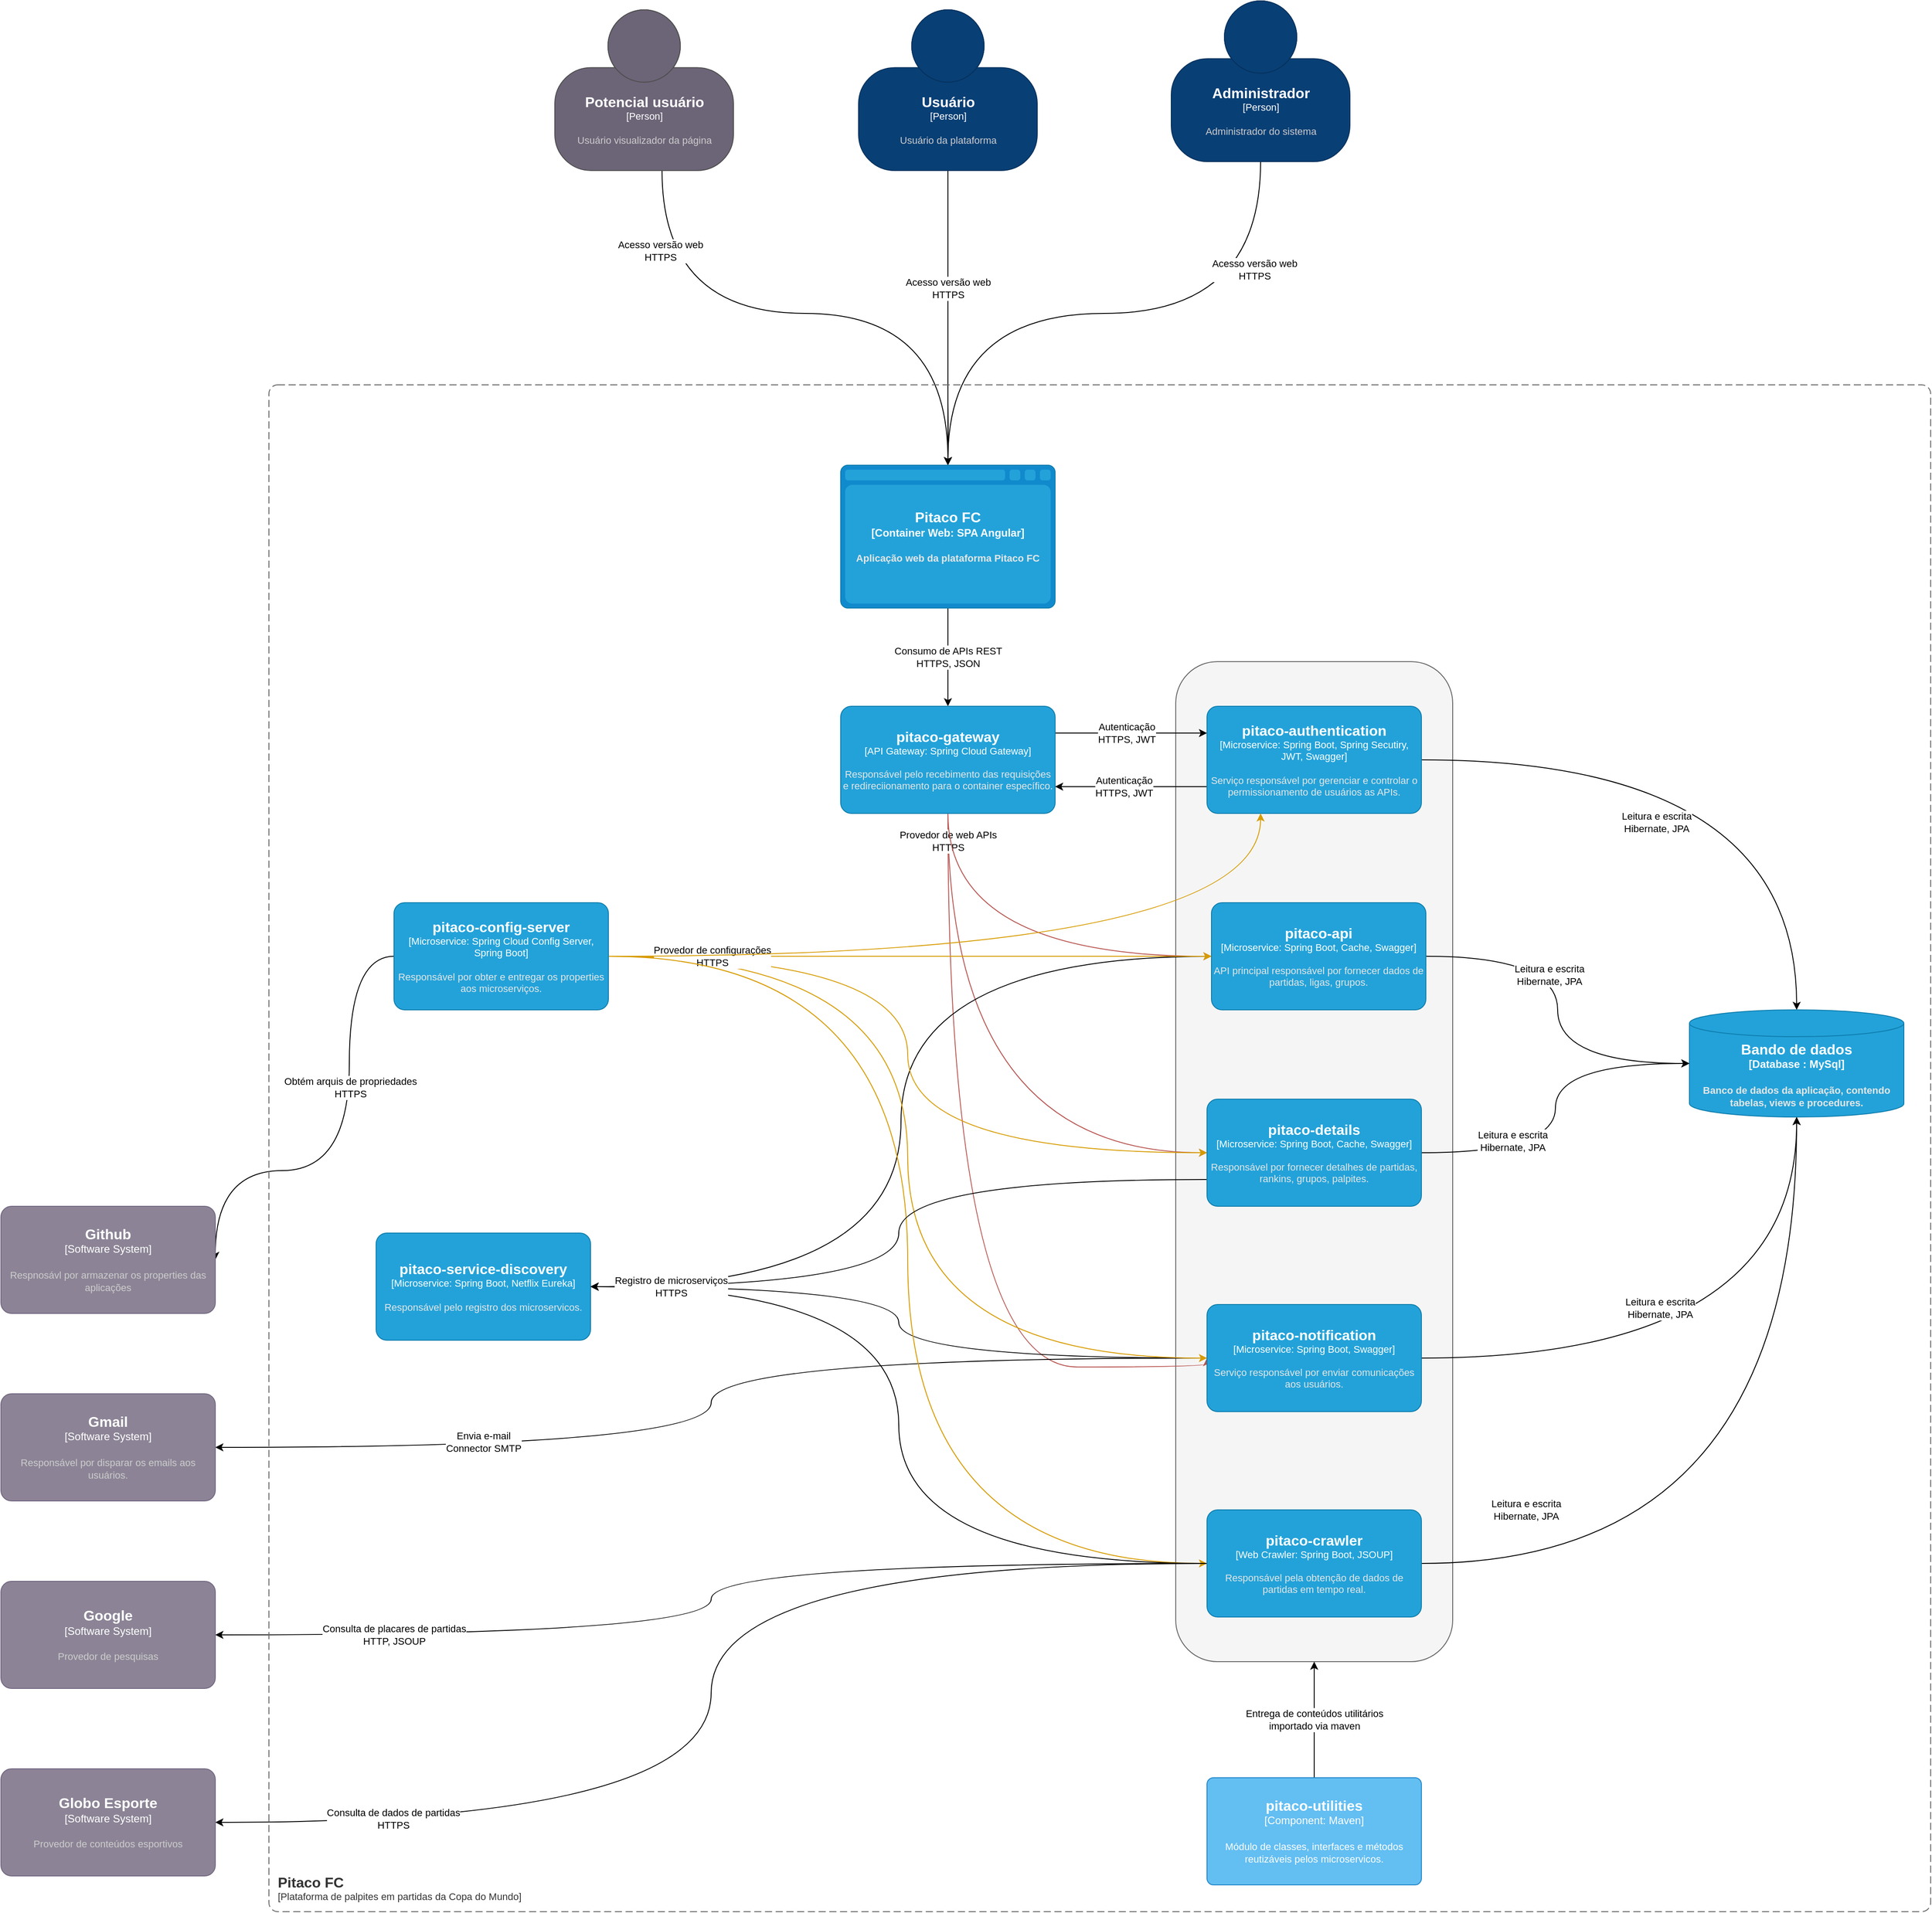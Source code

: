 <mxfile version="20.1.1" type="device"><diagram id="gmMOnJM13otN4mCeytuh" name="Page-1"><mxGraphModel dx="1617" dy="446" grid="1" gridSize="10" guides="1" tooltips="1" connect="1" arrows="1" fold="1" page="1" pageScale="1" pageWidth="827" pageHeight="1169" math="0" shadow="0"><root><mxCell id="0"/><mxCell id="1" parent="0"/><mxCell id="XslMVqnq7MVBHZOAVdcE-68" value="" style="rounded=1;whiteSpace=wrap;html=1;fillColor=#f5f5f5;fontColor=#333333;strokeColor=#666666;" vertex="1" parent="1"><mxGeometry x="745" y="800" width="310" height="1120" as="geometry"/></mxCell><mxCell id="XslMVqnq7MVBHZOAVdcE-7" style="edgeStyle=orthogonalEdgeStyle;curved=1;rounded=0;orthogonalLoop=1;jettySize=auto;html=1;entryX=0.5;entryY=0;entryDx=0;entryDy=0;entryPerimeter=0;" edge="1" parent="1" source="XslMVqnq7MVBHZOAVdcE-1" target="XslMVqnq7MVBHZOAVdcE-4"><mxGeometry relative="1" as="geometry"/></mxCell><mxCell id="XslMVqnq7MVBHZOAVdcE-73" value="Acesso versão web&lt;br&gt;HTTPS" style="edgeLabel;html=1;align=center;verticalAlign=middle;resizable=0;points=[];" vertex="1" connectable="0" parent="XslMVqnq7MVBHZOAVdcE-7"><mxGeometry x="-0.2" relative="1" as="geometry"><mxPoint as="offset"/></mxGeometry></mxCell><object placeholders="1" c4Name="Usuário" c4Type="Person" c4Description="Usuário da plataforma" label="&lt;font style=&quot;font-size: 16px&quot;&gt;&lt;b&gt;%c4Name%&lt;/b&gt;&lt;/font&gt;&lt;div&gt;[%c4Type%]&lt;/div&gt;&lt;br&gt;&lt;div&gt;&lt;font style=&quot;font-size: 11px&quot;&gt;&lt;font color=&quot;#cccccc&quot;&gt;%c4Description%&lt;/font&gt;&lt;/div&gt;" id="XslMVqnq7MVBHZOAVdcE-1"><mxCell style="html=1;fontSize=11;dashed=0;whitespace=wrap;fillColor=#083F75;strokeColor=#06315C;fontColor=#ffffff;shape=mxgraph.c4.person2;align=center;metaEdit=1;points=[[0.5,0,0],[1,0.5,0],[1,0.75,0],[0.75,1,0],[0.5,1,0],[0.25,1,0],[0,0.75,0],[0,0.5,0]];resizable=0;" vertex="1" parent="1"><mxGeometry x="390" y="70" width="200" height="180" as="geometry"/></mxCell></object><mxCell id="XslMVqnq7MVBHZOAVdcE-6" style="edgeStyle=orthogonalEdgeStyle;rounded=0;orthogonalLoop=1;jettySize=auto;html=1;curved=1;entryX=0.5;entryY=0;entryDx=0;entryDy=0;entryPerimeter=0;" edge="1" parent="1" source="XslMVqnq7MVBHZOAVdcE-2" target="XslMVqnq7MVBHZOAVdcE-4"><mxGeometry relative="1" as="geometry"><Array as="points"><mxPoint x="170" y="410"/><mxPoint x="490" y="410"/></Array></mxGeometry></mxCell><mxCell id="XslMVqnq7MVBHZOAVdcE-72" value="Acesso versão web&lt;br&gt;HTTPS" style="edgeLabel;html=1;align=center;verticalAlign=middle;resizable=0;points=[];" vertex="1" connectable="0" parent="XslMVqnq7MVBHZOAVdcE-6"><mxGeometry x="-0.725" y="-2" relative="1" as="geometry"><mxPoint as="offset"/></mxGeometry></mxCell><object placeholders="1" c4Name="Potencial usuário" c4Type="Person" c4Description="Usuário visualizador da página" label="&lt;font style=&quot;font-size: 16px&quot;&gt;&lt;b&gt;%c4Name%&lt;/b&gt;&lt;/font&gt;&lt;div&gt;[%c4Type%]&lt;/div&gt;&lt;br&gt;&lt;div&gt;&lt;font style=&quot;font-size: 11px&quot;&gt;&lt;font color=&quot;#cccccc&quot;&gt;%c4Description%&lt;/font&gt;&lt;/div&gt;" id="XslMVqnq7MVBHZOAVdcE-2"><mxCell style="html=1;fontSize=11;dashed=0;whitespace=wrap;fillColor=#6C6477;strokeColor=#4D4D4D;fontColor=#ffffff;shape=mxgraph.c4.person2;align=center;metaEdit=1;points=[[0.5,0,0],[1,0.5,0],[1,0.75,0],[0.75,1,0],[0.5,1,0],[0.25,1,0],[0,0.75,0],[0,0.5,0]];resizable=0;" vertex="1" parent="1"><mxGeometry x="50" y="70" width="200" height="180" as="geometry"/></mxCell></object><mxCell id="XslMVqnq7MVBHZOAVdcE-9" value="" style="edgeStyle=orthogonalEdgeStyle;curved=1;rounded=0;orthogonalLoop=1;jettySize=auto;html=1;" edge="1" parent="1" target="XslMVqnq7MVBHZOAVdcE-4"><mxGeometry relative="1" as="geometry"><mxPoint x="490" y="510" as="sourcePoint"/></mxGeometry></mxCell><mxCell id="XslMVqnq7MVBHZOAVdcE-11" value="Consumo de APIs REST&lt;br&gt;HTTPS, JSON" style="edgeStyle=orthogonalEdgeStyle;curved=1;rounded=0;orthogonalLoop=1;jettySize=auto;html=1;" edge="1" parent="1" source="XslMVqnq7MVBHZOAVdcE-4" target="XslMVqnq7MVBHZOAVdcE-10"><mxGeometry relative="1" as="geometry"/></mxCell><object placeholders="1" c4Type="Pitaco FC" c4Container="Container Web" c4Technology="SPA Angular" c4Description="Aplicação web da plataforma Pitaco FC" label="&lt;font style=&quot;font-size: 16px&quot;&gt;&lt;b&gt;%c4Type%&lt;/font&gt;&lt;div&gt;[%c4Container%:&amp;nbsp;%c4Technology%]&lt;/div&gt;&lt;br&gt;&lt;div&gt;&lt;font style=&quot;font-size: 11px&quot;&gt;&lt;font color=&quot;#E6E6E6&quot;&gt;%c4Description%&lt;/font&gt;&lt;/div&gt;" id="XslMVqnq7MVBHZOAVdcE-4"><mxCell style="shape=mxgraph.c4.webBrowserContainer;whiteSpace=wrap;html=1;boundedLbl=1;rounded=0;labelBackgroundColor=none;fillColor=#118ACD;fontSize=12;fontColor=#ffffff;align=center;strokeColor=#0E7DAD;metaEdit=1;points=[[0.5,0,0],[1,0.25,0],[1,0.5,0],[1,0.75,0],[0.5,1,0],[0,0.75,0],[0,0.5,0],[0,0.25,0]];resizable=0;" vertex="1" parent="1"><mxGeometry x="370" y="580" width="240" height="160" as="geometry"/></mxCell></object><mxCell id="XslMVqnq7MVBHZOAVdcE-8" style="edgeStyle=orthogonalEdgeStyle;curved=1;rounded=0;orthogonalLoop=1;jettySize=auto;html=1;exitX=0.5;exitY=1;exitDx=0;exitDy=0;exitPerimeter=0;entryX=0.5;entryY=0;entryDx=0;entryDy=0;entryPerimeter=0;" edge="1" parent="1" source="XslMVqnq7MVBHZOAVdcE-5" target="XslMVqnq7MVBHZOAVdcE-4"><mxGeometry relative="1" as="geometry"><mxPoint x="490" y="570" as="targetPoint"/><Array as="points"><mxPoint x="840" y="410"/><mxPoint x="490" y="410"/></Array></mxGeometry></mxCell><mxCell id="XslMVqnq7MVBHZOAVdcE-74" value="Acesso versão web&lt;br&gt;HTTPS" style="edgeLabel;html=1;align=center;verticalAlign=middle;resizable=0;points=[];" vertex="1" connectable="0" parent="XslMVqnq7MVBHZOAVdcE-8"><mxGeometry x="-0.651" y="-7" relative="1" as="geometry"><mxPoint as="offset"/></mxGeometry></mxCell><object placeholders="1" c4Name="Administrador" c4Type="Person" c4Description="Administrador do sistema" label="&lt;font style=&quot;font-size: 16px&quot;&gt;&lt;b&gt;%c4Name%&lt;/b&gt;&lt;/font&gt;&lt;div&gt;[%c4Type%]&lt;/div&gt;&lt;br&gt;&lt;div&gt;&lt;font style=&quot;font-size: 11px&quot;&gt;&lt;font color=&quot;#cccccc&quot;&gt;%c4Description%&lt;/font&gt;&lt;/div&gt;" id="XslMVqnq7MVBHZOAVdcE-5"><mxCell style="html=1;fontSize=11;dashed=0;whitespace=wrap;fillColor=#083F75;strokeColor=#06315C;fontColor=#ffffff;shape=mxgraph.c4.person2;align=center;metaEdit=1;points=[[0.5,0,0],[1,0.5,0],[1,0.75,0],[0.75,1,0],[0.5,1,0],[0.25,1,0],[0,0.75,0],[0,0.5,0]];resizable=0;" vertex="1" parent="1"><mxGeometry x="740" y="60" width="200" height="180" as="geometry"/></mxCell></object><mxCell id="XslMVqnq7MVBHZOAVdcE-13" value="Autenticação&lt;br&gt;HTTPS, JWT" style="edgeStyle=orthogonalEdgeStyle;curved=1;rounded=0;orthogonalLoop=1;jettySize=auto;html=1;exitX=1;exitY=0.25;exitDx=0;exitDy=0;exitPerimeter=0;entryX=0;entryY=0.25;entryDx=0;entryDy=0;entryPerimeter=0;" edge="1" parent="1" source="XslMVqnq7MVBHZOAVdcE-10" target="XslMVqnq7MVBHZOAVdcE-12"><mxGeometry x="-0.059" relative="1" as="geometry"><mxPoint as="offset"/></mxGeometry></mxCell><mxCell id="XslMVqnq7MVBHZOAVdcE-29" style="edgeStyle=orthogonalEdgeStyle;curved=1;rounded=0;orthogonalLoop=1;jettySize=auto;html=1;entryX=0;entryY=0.5;entryDx=0;entryDy=0;entryPerimeter=0;fillColor=#f8cecc;strokeColor=#b85450;" edge="1" parent="1" source="XslMVqnq7MVBHZOAVdcE-10" target="XslMVqnq7MVBHZOAVdcE-21"><mxGeometry relative="1" as="geometry"><Array as="points"><mxPoint x="490" y="1350"/></Array></mxGeometry></mxCell><mxCell id="XslMVqnq7MVBHZOAVdcE-30" style="edgeStyle=orthogonalEdgeStyle;curved=1;rounded=0;orthogonalLoop=1;jettySize=auto;html=1;entryX=0;entryY=0.5;entryDx=0;entryDy=0;entryPerimeter=0;fillColor=#f8cecc;strokeColor=#b85450;" edge="1" parent="1" source="XslMVqnq7MVBHZOAVdcE-10" target="XslMVqnq7MVBHZOAVdcE-15"><mxGeometry relative="1" as="geometry"><Array as="points"><mxPoint x="490" y="1590"/></Array></mxGeometry></mxCell><mxCell id="XslMVqnq7MVBHZOAVdcE-48" value="Provedor de web APIs&lt;br&gt;HTTPS" style="edgeLabel;html=1;align=center;verticalAlign=middle;resizable=0;points=[];" vertex="1" connectable="0" parent="XslMVqnq7MVBHZOAVdcE-30"><mxGeometry x="-0.934" relative="1" as="geometry"><mxPoint as="offset"/></mxGeometry></mxCell><mxCell id="XslMVqnq7MVBHZOAVdcE-55" style="edgeStyle=orthogonalEdgeStyle;curved=1;rounded=0;orthogonalLoop=1;jettySize=auto;html=1;entryX=0;entryY=0.5;entryDx=0;entryDy=0;entryPerimeter=0;fillColor=#f8cecc;strokeColor=#b85450;" edge="1" parent="1" source="XslMVqnq7MVBHZOAVdcE-10" target="XslMVqnq7MVBHZOAVdcE-18"><mxGeometry relative="1" as="geometry"><Array as="points"><mxPoint x="490" y="1130"/></Array></mxGeometry></mxCell><object placeholders="1" c4Name="pitaco-gateway" c4Type="API Gateway" c4Technology="Spring Cloud Gateway" c4Description="Responsável pelo recebimento das requisições e redireciionamento para o container específico." label="&lt;font style=&quot;font-size: 16px&quot;&gt;&lt;b&gt;%c4Name%&lt;/b&gt;&lt;/font&gt;&lt;div&gt;[%c4Type%: %c4Technology%]&lt;/div&gt;&lt;br&gt;&lt;div&gt;&lt;font style=&quot;font-size: 11px&quot;&gt;&lt;font color=&quot;#E6E6E6&quot;&gt;%c4Description%&lt;/font&gt;&lt;/div&gt;" id="XslMVqnq7MVBHZOAVdcE-10"><mxCell style="rounded=1;whiteSpace=wrap;html=1;fontSize=11;labelBackgroundColor=none;fillColor=#23A2D9;fontColor=#ffffff;align=center;arcSize=10;strokeColor=#0E7DAD;metaEdit=1;resizable=0;points=[[0.25,0,0],[0.5,0,0],[0.75,0,0],[1,0.25,0],[1,0.5,0],[1,0.75,0],[0.75,1,0],[0.5,1,0],[0.25,1,0],[0,0.75,0],[0,0.5,0],[0,0.25,0]];" vertex="1" parent="1"><mxGeometry x="370" y="850" width="240" height="120" as="geometry"/></mxCell></object><mxCell id="XslMVqnq7MVBHZOAVdcE-14" style="edgeStyle=orthogonalEdgeStyle;curved=1;rounded=0;orthogonalLoop=1;jettySize=auto;html=1;exitX=0;exitY=0.75;exitDx=0;exitDy=0;exitPerimeter=0;entryX=1;entryY=0.75;entryDx=0;entryDy=0;entryPerimeter=0;" edge="1" parent="1" source="XslMVqnq7MVBHZOAVdcE-12" target="XslMVqnq7MVBHZOAVdcE-10"><mxGeometry relative="1" as="geometry"/></mxCell><mxCell id="XslMVqnq7MVBHZOAVdcE-70" value="Autenticação&lt;br&gt;HTTPS, JWT" style="edgeLabel;html=1;align=center;verticalAlign=middle;resizable=0;points=[];" vertex="1" connectable="0" parent="XslMVqnq7MVBHZOAVdcE-14"><mxGeometry x="0.097" relative="1" as="geometry"><mxPoint as="offset"/></mxGeometry></mxCell><mxCell id="XslMVqnq7MVBHZOAVdcE-24" style="edgeStyle=orthogonalEdgeStyle;curved=1;rounded=0;orthogonalLoop=1;jettySize=auto;html=1;entryX=0.5;entryY=0;entryDx=0;entryDy=0;entryPerimeter=0;" edge="1" parent="1" source="XslMVqnq7MVBHZOAVdcE-12" target="XslMVqnq7MVBHZOAVdcE-16"><mxGeometry relative="1" as="geometry"/></mxCell><mxCell id="XslMVqnq7MVBHZOAVdcE-31" value="Leitura e escrita&lt;br&gt;Hibernate, JPA" style="edgeLabel;html=1;align=center;verticalAlign=middle;resizable=0;points=[];" vertex="1" connectable="0" parent="XslMVqnq7MVBHZOAVdcE-24"><mxGeometry x="-0.672" y="-11" relative="1" as="geometry"><mxPoint x="148" y="59" as="offset"/></mxGeometry></mxCell><object placeholders="1" c4Name="pitaco-authentication" c4Type="Microservice" c4Technology="Spring Boot, Spring Secutiry, JWT, Swagger" c4Description="Serviço responsável por gerenciar e controlar o permissionamento de usuários as APIs." label="&lt;font style=&quot;font-size: 16px&quot;&gt;&lt;b&gt;%c4Name%&lt;/b&gt;&lt;/font&gt;&lt;div&gt;[%c4Type%: %c4Technology%]&lt;/div&gt;&lt;br&gt;&lt;div&gt;&lt;font style=&quot;font-size: 11px&quot;&gt;&lt;font color=&quot;#E6E6E6&quot;&gt;%c4Description%&lt;/font&gt;&lt;/div&gt;" id="XslMVqnq7MVBHZOAVdcE-12"><mxCell style="rounded=1;whiteSpace=wrap;html=1;fontSize=11;labelBackgroundColor=none;fillColor=#23A2D9;fontColor=#ffffff;align=center;arcSize=10;strokeColor=#0E7DAD;metaEdit=1;resizable=0;points=[[0.25,0,0],[0.5,0,0],[0.75,0,0],[1,0.25,0],[1,0.5,0],[1,0.75,0],[0.75,1,0],[0.5,1,0],[0.25,1,0],[0,0.75,0],[0,0.5,0],[0,0.25,0]];" vertex="1" parent="1"><mxGeometry x="780" y="850" width="240" height="120" as="geometry"/></mxCell></object><mxCell id="XslMVqnq7MVBHZOAVdcE-27" style="edgeStyle=orthogonalEdgeStyle;curved=1;rounded=0;orthogonalLoop=1;jettySize=auto;html=1;entryX=0.5;entryY=1;entryDx=0;entryDy=0;entryPerimeter=0;" edge="1" parent="1" source="XslMVqnq7MVBHZOAVdcE-15" target="XslMVqnq7MVBHZOAVdcE-16"><mxGeometry relative="1" as="geometry"/></mxCell><mxCell id="XslMVqnq7MVBHZOAVdcE-34" value="Leitura e escrita&lt;br&gt;Hibernate, JPA" style="edgeLabel;html=1;align=center;verticalAlign=middle;resizable=0;points=[];" vertex="1" connectable="0" parent="XslMVqnq7MVBHZOAVdcE-27"><mxGeometry x="-0.226" y="56" relative="1" as="geometry"><mxPoint as="offset"/></mxGeometry></mxCell><mxCell id="XslMVqnq7MVBHZOAVdcE-40" style="edgeStyle=orthogonalEdgeStyle;curved=1;rounded=0;orthogonalLoop=1;jettySize=auto;html=1;entryX=1;entryY=0.5;entryDx=0;entryDy=0;entryPerimeter=0;" edge="1" parent="1" source="XslMVqnq7MVBHZOAVdcE-15" target="XslMVqnq7MVBHZOAVdcE-39"><mxGeometry relative="1" as="geometry"/></mxCell><mxCell id="XslMVqnq7MVBHZOAVdcE-41" value="Envia e-mail&lt;br&gt;Connector SMTP" style="edgeLabel;html=1;align=center;verticalAlign=middle;resizable=0;points=[];" vertex="1" connectable="0" parent="XslMVqnq7MVBHZOAVdcE-40"><mxGeometry x="0.504" y="-6" relative="1" as="geometry"><mxPoint as="offset"/></mxGeometry></mxCell><mxCell id="XslMVqnq7MVBHZOAVdcE-50" style="edgeStyle=orthogonalEdgeStyle;curved=1;rounded=0;orthogonalLoop=1;jettySize=auto;html=1;entryX=1;entryY=0.5;entryDx=0;entryDy=0;entryPerimeter=0;" edge="1" parent="1" source="XslMVqnq7MVBHZOAVdcE-15" target="XslMVqnq7MVBHZOAVdcE-17"><mxGeometry relative="1" as="geometry"/></mxCell><object placeholders="1" c4Name="pitaco-notification" c4Type="Microservice" c4Technology="Spring Boot, Swagger" c4Description="Serviço responsável por enviar comunicações aos usuários." label="&lt;font style=&quot;font-size: 16px&quot;&gt;&lt;b&gt;%c4Name%&lt;/b&gt;&lt;/font&gt;&lt;div&gt;[%c4Type%: %c4Technology%]&lt;/div&gt;&lt;br&gt;&lt;div&gt;&lt;font style=&quot;font-size: 11px&quot;&gt;&lt;font color=&quot;#E6E6E6&quot;&gt;%c4Description%&lt;/font&gt;&lt;/div&gt;" id="XslMVqnq7MVBHZOAVdcE-15"><mxCell style="rounded=1;whiteSpace=wrap;html=1;fontSize=11;labelBackgroundColor=none;fillColor=#23A2D9;fontColor=#ffffff;align=center;arcSize=10;strokeColor=#0E7DAD;metaEdit=1;resizable=0;points=[[0.25,0,0],[0.5,0,0],[0.75,0,0],[1,0.25,0],[1,0.5,0],[1,0.75,0],[0.75,1,0],[0.5,1,0],[0.25,1,0],[0,0.75,0],[0,0.5,0],[0,0.25,0]];" vertex="1" parent="1"><mxGeometry x="780" y="1520" width="240" height="120" as="geometry"/></mxCell></object><object placeholders="1" c4Type="Bando de dados" c4Container="Database " c4Technology="MySql" c4Description="Banco de dados da aplicação, contendo tabelas, views e procedures." label="&lt;font style=&quot;font-size: 16px&quot;&gt;&lt;b&gt;%c4Type%&lt;/font&gt;&lt;div&gt;[%c4Container%:&amp;nbsp;%c4Technology%]&lt;/div&gt;&lt;br&gt;&lt;div&gt;&lt;font style=&quot;font-size: 11px&quot;&gt;&lt;font color=&quot;#E6E6E6&quot;&gt;%c4Description%&lt;/font&gt;&lt;/div&gt;" id="XslMVqnq7MVBHZOAVdcE-16"><mxCell style="shape=cylinder3;size=15;whiteSpace=wrap;html=1;boundedLbl=1;rounded=0;labelBackgroundColor=none;fillColor=#23A2D9;fontSize=12;fontColor=#ffffff;align=center;strokeColor=#0E7DAD;metaEdit=1;points=[[0.5,0,0],[1,0.25,0],[1,0.5,0],[1,0.75,0],[0.5,1,0],[0,0.75,0],[0,0.5,0],[0,0.25,0]];resizable=0;" vertex="1" parent="1"><mxGeometry x="1320" y="1190" width="240" height="120" as="geometry"/></mxCell></object><object placeholders="1" c4Name="pitaco-service-discovery" c4Type="Microservice" c4Technology="Spring Boot, Netflix Eureka" c4Description="Responsável pelo registro dos microservicos." label="&lt;font style=&quot;font-size: 16px&quot;&gt;&lt;b&gt;%c4Name%&lt;/b&gt;&lt;/font&gt;&lt;div&gt;[%c4Type%: %c4Technology%]&lt;/div&gt;&lt;br&gt;&lt;div&gt;&lt;font style=&quot;font-size: 11px&quot;&gt;&lt;font color=&quot;#E6E6E6&quot;&gt;%c4Description%&lt;/font&gt;&lt;/div&gt;" id="XslMVqnq7MVBHZOAVdcE-17"><mxCell style="rounded=1;whiteSpace=wrap;html=1;fontSize=11;labelBackgroundColor=none;fillColor=#23A2D9;fontColor=#ffffff;align=center;arcSize=10;strokeColor=#0E7DAD;metaEdit=1;resizable=0;points=[[0.25,0,0],[0.5,0,0],[0.75,0,0],[1,0.25,0],[1,0.5,0],[1,0.75,0],[0.75,1,0],[0.5,1,0],[0.25,1,0],[0,0.75,0],[0,0.5,0],[0,0.25,0]];" vertex="1" parent="1"><mxGeometry x="-150" y="1440" width="240" height="120" as="geometry"/></mxCell></object><mxCell id="XslMVqnq7MVBHZOAVdcE-25" style="edgeStyle=orthogonalEdgeStyle;curved=1;rounded=0;orthogonalLoop=1;jettySize=auto;html=1;entryX=0;entryY=0.5;entryDx=0;entryDy=0;entryPerimeter=0;" edge="1" parent="1" source="XslMVqnq7MVBHZOAVdcE-18" target="XslMVqnq7MVBHZOAVdcE-16"><mxGeometry relative="1" as="geometry"/></mxCell><mxCell id="XslMVqnq7MVBHZOAVdcE-32" value="Leitura e escrita&lt;br&gt;Hibernate, JPA" style="edgeLabel;html=1;align=center;verticalAlign=middle;resizable=0;points=[];" vertex="1" connectable="0" parent="XslMVqnq7MVBHZOAVdcE-25"><mxGeometry x="-0.188" y="-10" relative="1" as="geometry"><mxPoint as="offset"/></mxGeometry></mxCell><mxCell id="XslMVqnq7MVBHZOAVdcE-52" style="edgeStyle=orthogonalEdgeStyle;curved=1;rounded=0;orthogonalLoop=1;jettySize=auto;html=1;exitX=0;exitY=0.5;exitDx=0;exitDy=0;exitPerimeter=0;entryX=1;entryY=0.5;entryDx=0;entryDy=0;entryPerimeter=0;" edge="1" parent="1" source="XslMVqnq7MVBHZOAVdcE-18" target="XslMVqnq7MVBHZOAVdcE-17"><mxGeometry relative="1" as="geometry"/></mxCell><object placeholders="1" c4Name="pitaco-api" c4Type="Microservice" c4Technology="Spring Boot, Cache, Swagger" c4Description="API principal responsável por fornecer dados de partidas, ligas, grupos." label="&lt;font style=&quot;font-size: 16px&quot;&gt;&lt;b&gt;%c4Name%&lt;/b&gt;&lt;/font&gt;&lt;div&gt;[%c4Type%: %c4Technology%]&lt;/div&gt;&lt;br&gt;&lt;div&gt;&lt;font style=&quot;font-size: 11px&quot;&gt;&lt;font color=&quot;#E6E6E6&quot;&gt;%c4Description%&lt;/font&gt;&lt;/div&gt;" id="XslMVqnq7MVBHZOAVdcE-18"><mxCell style="rounded=1;whiteSpace=wrap;html=1;fontSize=11;labelBackgroundColor=none;fillColor=#23A2D9;fontColor=#ffffff;align=center;arcSize=10;strokeColor=#0E7DAD;metaEdit=1;resizable=0;points=[[0.25,0,0],[0.5,0,0],[0.75,0,0],[1,0.25,0],[1,0.5,0],[1,0.75,0],[0.75,1,0],[0.5,1,0],[0.25,1,0],[0,0.75,0],[0,0.5,0],[0,0.25,0]];" vertex="1" parent="1"><mxGeometry x="785" y="1070" width="240" height="120" as="geometry"/></mxCell></object><mxCell id="XslMVqnq7MVBHZOAVdcE-42" style="edgeStyle=orthogonalEdgeStyle;curved=1;rounded=0;orthogonalLoop=1;jettySize=auto;html=1;entryX=1;entryY=0.5;entryDx=0;entryDy=0;entryPerimeter=0;" edge="1" parent="1" source="XslMVqnq7MVBHZOAVdcE-19" target="XslMVqnq7MVBHZOAVdcE-38"><mxGeometry relative="1" as="geometry"><Array as="points"><mxPoint x="-180" y="1130"/><mxPoint x="-180" y="1370"/></Array></mxGeometry></mxCell><mxCell id="XslMVqnq7MVBHZOAVdcE-43" value="Obtém arquis de propriedades&lt;br&gt;HTTPS" style="edgeLabel;html=1;align=center;verticalAlign=middle;resizable=0;points=[];" vertex="1" connectable="0" parent="XslMVqnq7MVBHZOAVdcE-42"><mxGeometry x="0.32" y="-3" relative="1" as="geometry"><mxPoint x="67" y="-90" as="offset"/></mxGeometry></mxCell><mxCell id="XslMVqnq7MVBHZOAVdcE-44" style="edgeStyle=orthogonalEdgeStyle;curved=1;rounded=0;orthogonalLoop=1;jettySize=auto;html=1;entryX=0;entryY=0.5;entryDx=0;entryDy=0;entryPerimeter=0;fillColor=#ffe6cc;strokeColor=#d79b00;" edge="1" parent="1" source="XslMVqnq7MVBHZOAVdcE-19" target="XslMVqnq7MVBHZOAVdcE-15"><mxGeometry relative="1" as="geometry"/></mxCell><mxCell id="XslMVqnq7MVBHZOAVdcE-45" style="edgeStyle=orthogonalEdgeStyle;curved=1;rounded=0;orthogonalLoop=1;jettySize=auto;html=1;entryX=0;entryY=0.5;entryDx=0;entryDy=0;entryPerimeter=0;fillColor=#ffe6cc;strokeColor=#d79b00;" edge="1" parent="1" source="XslMVqnq7MVBHZOAVdcE-19" target="XslMVqnq7MVBHZOAVdcE-21"><mxGeometry relative="1" as="geometry"/></mxCell><mxCell id="XslMVqnq7MVBHZOAVdcE-46" style="edgeStyle=orthogonalEdgeStyle;curved=1;rounded=0;orthogonalLoop=1;jettySize=auto;html=1;fillColor=#ffe6cc;strokeColor=#d79b00;entryX=0;entryY=0.5;entryDx=0;entryDy=0;entryPerimeter=0;" edge="1" parent="1" source="XslMVqnq7MVBHZOAVdcE-19" target="XslMVqnq7MVBHZOAVdcE-18"><mxGeometry relative="1" as="geometry"/></mxCell><mxCell id="XslMVqnq7MVBHZOAVdcE-49" value="Provedor de configurações&lt;br&gt;HTTPS" style="edgeLabel;html=1;align=center;verticalAlign=middle;resizable=0;points=[];" vertex="1" connectable="0" parent="XslMVqnq7MVBHZOAVdcE-46"><mxGeometry x="-0.912" y="-1" relative="1" as="geometry"><mxPoint x="86" y="-1" as="offset"/></mxGeometry></mxCell><mxCell id="XslMVqnq7MVBHZOAVdcE-58" style="edgeStyle=orthogonalEdgeStyle;curved=1;rounded=0;orthogonalLoop=1;jettySize=auto;html=1;entryX=0.25;entryY=1;entryDx=0;entryDy=0;entryPerimeter=0;fillColor=#ffe6cc;strokeColor=#d79b00;" edge="1" parent="1" source="XslMVqnq7MVBHZOAVdcE-19" target="XslMVqnq7MVBHZOAVdcE-12"><mxGeometry relative="1" as="geometry"/></mxCell><mxCell id="XslMVqnq7MVBHZOAVdcE-60" style="edgeStyle=orthogonalEdgeStyle;curved=1;rounded=0;orthogonalLoop=1;jettySize=auto;html=1;entryX=0;entryY=0.5;entryDx=0;entryDy=0;entryPerimeter=0;fillColor=#ffe6cc;strokeColor=#d79b00;" edge="1" parent="1" source="XslMVqnq7MVBHZOAVdcE-19" target="XslMVqnq7MVBHZOAVdcE-37"><mxGeometry relative="1" as="geometry"/></mxCell><object placeholders="1" c4Name="pitaco-config-server" c4Type="Microservice" c4Technology="Spring Cloud Config Server, Spring Boot" c4Description="Responsável por obter e entregar os properties aos microserviços." label="&lt;font style=&quot;font-size: 16px&quot;&gt;&lt;b&gt;%c4Name%&lt;/b&gt;&lt;/font&gt;&lt;div&gt;[%c4Type%: %c4Technology%]&lt;/div&gt;&lt;br&gt;&lt;div&gt;&lt;font style=&quot;font-size: 11px&quot;&gt;&lt;font color=&quot;#E6E6E6&quot;&gt;%c4Description%&lt;/font&gt;&lt;/div&gt;" id="XslMVqnq7MVBHZOAVdcE-19"><mxCell style="rounded=1;whiteSpace=wrap;html=1;fontSize=11;labelBackgroundColor=none;fillColor=#23A2D9;fontColor=#ffffff;align=center;arcSize=10;strokeColor=#0E7DAD;metaEdit=1;resizable=0;points=[[0.25,0,0],[0.5,0,0],[0.75,0,0],[1,0.25,0],[1,0.5,0],[1,0.75,0],[0.75,1,0],[0.5,1,0],[0.25,1,0],[0,0.75,0],[0,0.5,0],[0,0.25,0]];" vertex="1" parent="1"><mxGeometry x="-130" y="1070" width="240" height="120" as="geometry"/></mxCell></object><mxCell id="XslMVqnq7MVBHZOAVdcE-69" value="Entrega de conteúdos utilitários&lt;br&gt;importado via maven" style="edgeStyle=orthogonalEdgeStyle;curved=1;rounded=0;orthogonalLoop=1;jettySize=auto;html=1;entryX=0.5;entryY=1;entryDx=0;entryDy=0;" edge="1" parent="1" source="XslMVqnq7MVBHZOAVdcE-20" target="XslMVqnq7MVBHZOAVdcE-68"><mxGeometry relative="1" as="geometry"/></mxCell><object placeholders="1" c4Name="pitaco-utilities" c4Type="Component" c4Technology="Maven" c4Description="Módulo de classes, interfaces e métodos reutizáveis pelos microservicos." label="&lt;font style=&quot;font-size: 16px&quot;&gt;&lt;b&gt;%c4Name%&lt;/b&gt;&lt;/font&gt;&lt;div&gt;[%c4Type%: %c4Technology%]&lt;/div&gt;&lt;br&gt;&lt;div&gt;&lt;font style=&quot;font-size: 11px&quot;&gt;%c4Description%&lt;/font&gt;&lt;/div&gt;" id="XslMVqnq7MVBHZOAVdcE-20"><mxCell style="rounded=1;whiteSpace=wrap;html=1;labelBackgroundColor=none;fillColor=#63BEF2;fontColor=#ffffff;align=center;arcSize=6;strokeColor=#2086C9;metaEdit=1;resizable=0;points=[[0.25,0,0],[0.5,0,0],[0.75,0,0],[1,0.25,0],[1,0.5,0],[1,0.75,0],[0.75,1,0],[0.5,1,0],[0.25,1,0],[0,0.75,0],[0,0.5,0],[0,0.25,0]];" vertex="1" parent="1"><mxGeometry x="780" y="2050" width="240" height="120" as="geometry"/></mxCell></object><mxCell id="XslMVqnq7MVBHZOAVdcE-26" style="edgeStyle=orthogonalEdgeStyle;curved=1;rounded=0;orthogonalLoop=1;jettySize=auto;html=1;entryX=0;entryY=0.5;entryDx=0;entryDy=0;entryPerimeter=0;" edge="1" parent="1" source="XslMVqnq7MVBHZOAVdcE-21" target="XslMVqnq7MVBHZOAVdcE-16"><mxGeometry relative="1" as="geometry"/></mxCell><mxCell id="XslMVqnq7MVBHZOAVdcE-33" value="Leitura e escrita&lt;br&gt;Hibernate, JPA" style="edgeLabel;html=1;align=center;verticalAlign=middle;resizable=0;points=[];" vertex="1" connectable="0" parent="XslMVqnq7MVBHZOAVdcE-26"><mxGeometry x="-0.489" y="13" relative="1" as="geometry"><mxPoint as="offset"/></mxGeometry></mxCell><mxCell id="XslMVqnq7MVBHZOAVdcE-56" style="edgeStyle=orthogonalEdgeStyle;curved=1;rounded=0;orthogonalLoop=1;jettySize=auto;html=1;exitX=0;exitY=0.75;exitDx=0;exitDy=0;exitPerimeter=0;entryX=1;entryY=0.5;entryDx=0;entryDy=0;entryPerimeter=0;" edge="1" parent="1" source="XslMVqnq7MVBHZOAVdcE-21" target="XslMVqnq7MVBHZOAVdcE-17"><mxGeometry relative="1" as="geometry"/></mxCell><object placeholders="1" c4Name="pitaco-details" c4Type="Microservice" c4Technology="Spring Boot, Cache, Swagger" c4Description="Responsável por fornecer detalhes de partidas, rankins, grupos, palpites." label="&lt;font style=&quot;font-size: 16px&quot;&gt;&lt;b&gt;%c4Name%&lt;/b&gt;&lt;/font&gt;&lt;div&gt;[%c4Type%: %c4Technology%]&lt;/div&gt;&lt;br&gt;&lt;div&gt;&lt;font style=&quot;font-size: 11px&quot;&gt;&lt;font color=&quot;#E6E6E6&quot;&gt;%c4Description%&lt;/font&gt;&lt;/div&gt;" id="XslMVqnq7MVBHZOAVdcE-21"><mxCell style="rounded=1;whiteSpace=wrap;html=1;fontSize=11;labelBackgroundColor=none;fillColor=#23A2D9;fontColor=#ffffff;align=center;arcSize=10;strokeColor=#0E7DAD;metaEdit=1;resizable=0;points=[[0.25,0,0],[0.5,0,0],[0.75,0,0],[1,0.25,0],[1,0.5,0],[1,0.75,0],[0.75,1,0],[0.5,1,0],[0.25,1,0],[0,0.75,0],[0,0.5,0],[0,0.25,0]];" vertex="1" parent="1"><mxGeometry x="780" y="1290" width="240" height="120" as="geometry"/></mxCell></object><mxCell id="XslMVqnq7MVBHZOAVdcE-35" style="edgeStyle=orthogonalEdgeStyle;curved=1;rounded=0;orthogonalLoop=1;jettySize=auto;html=1;exitX=1;exitY=0.5;exitDx=0;exitDy=0;exitPerimeter=0;" edge="1" parent="1" source="XslMVqnq7MVBHZOAVdcE-37" target="XslMVqnq7MVBHZOAVdcE-16"><mxGeometry relative="1" as="geometry"/></mxCell><mxCell id="XslMVqnq7MVBHZOAVdcE-36" value="Leitura e escrita&lt;br&gt;Hibernate, JPA" style="edgeLabel;html=1;align=center;verticalAlign=middle;resizable=0;points=[];" vertex="1" connectable="0" parent="XslMVqnq7MVBHZOAVdcE-35"><mxGeometry x="-0.664" y="-3" relative="1" as="geometry"><mxPoint x="-38" y="-63" as="offset"/></mxGeometry></mxCell><mxCell id="XslMVqnq7MVBHZOAVdcE-61" style="edgeStyle=orthogonalEdgeStyle;curved=1;rounded=0;orthogonalLoop=1;jettySize=auto;html=1;entryX=1;entryY=0.5;entryDx=0;entryDy=0;entryPerimeter=0;" edge="1" parent="1" source="XslMVqnq7MVBHZOAVdcE-37" target="XslMVqnq7MVBHZOAVdcE-17"><mxGeometry relative="1" as="geometry"/></mxCell><mxCell id="XslMVqnq7MVBHZOAVdcE-62" value="Registro de microserviços&lt;br&gt;HTTPS" style="edgeLabel;html=1;align=center;verticalAlign=middle;resizable=0;points=[];" vertex="1" connectable="0" parent="XslMVqnq7MVBHZOAVdcE-61"><mxGeometry x="0.821" relative="1" as="geometry"><mxPoint as="offset"/></mxGeometry></mxCell><mxCell id="XslMVqnq7MVBHZOAVdcE-64" style="edgeStyle=orthogonalEdgeStyle;curved=1;rounded=0;orthogonalLoop=1;jettySize=auto;html=1;exitX=0;exitY=0.5;exitDx=0;exitDy=0;exitPerimeter=0;entryX=1;entryY=0.5;entryDx=0;entryDy=0;entryPerimeter=0;" edge="1" parent="1" source="XslMVqnq7MVBHZOAVdcE-37" target="XslMVqnq7MVBHZOAVdcE-59"><mxGeometry relative="1" as="geometry"/></mxCell><mxCell id="XslMVqnq7MVBHZOAVdcE-67" value="Consulta de placares de partidas&lt;br&gt;HTTP, JSOUP" style="edgeLabel;html=1;align=center;verticalAlign=middle;resizable=0;points=[];" vertex="1" connectable="0" parent="XslMVqnq7MVBHZOAVdcE-64"><mxGeometry x="0.774" y="-1" relative="1" as="geometry"><mxPoint x="65" y="1" as="offset"/></mxGeometry></mxCell><mxCell id="XslMVqnq7MVBHZOAVdcE-65" style="edgeStyle=orthogonalEdgeStyle;curved=1;rounded=0;orthogonalLoop=1;jettySize=auto;html=1;exitX=0;exitY=0.5;exitDx=0;exitDy=0;exitPerimeter=0;entryX=1;entryY=0.5;entryDx=0;entryDy=0;entryPerimeter=0;" edge="1" parent="1" source="XslMVqnq7MVBHZOAVdcE-37" target="XslMVqnq7MVBHZOAVdcE-63"><mxGeometry relative="1" as="geometry"/></mxCell><mxCell id="XslMVqnq7MVBHZOAVdcE-66" value="Consulta de dados de partidas&lt;br&gt;HTTPS" style="edgeLabel;html=1;align=center;verticalAlign=middle;resizable=0;points=[];" vertex="1" connectable="0" parent="XslMVqnq7MVBHZOAVdcE-65"><mxGeometry x="0.747" y="-4" relative="1" as="geometry"><mxPoint x="22" as="offset"/></mxGeometry></mxCell><object placeholders="1" c4Name="pitaco-crawler" c4Type="Web Crawler" c4Technology="Spring Boot, JSOUP" c4Description="Responsável pela obtenção de dados de partidas em tempo real." label="&lt;font style=&quot;font-size: 16px&quot;&gt;&lt;b&gt;%c4Name%&lt;/b&gt;&lt;/font&gt;&lt;div&gt;[%c4Type%: %c4Technology%]&lt;/div&gt;&lt;br&gt;&lt;div&gt;&lt;font style=&quot;font-size: 11px&quot;&gt;&lt;font color=&quot;#E6E6E6&quot;&gt;%c4Description%&lt;/font&gt;&lt;/div&gt;" id="XslMVqnq7MVBHZOAVdcE-37"><mxCell style="rounded=1;whiteSpace=wrap;html=1;fontSize=11;labelBackgroundColor=none;fillColor=#23A2D9;fontColor=#ffffff;align=center;arcSize=10;strokeColor=#0E7DAD;metaEdit=1;resizable=0;points=[[0.25,0,0],[0.5,0,0],[0.75,0,0],[1,0.25,0],[1,0.5,0],[1,0.75,0],[0.75,1,0],[0.5,1,0],[0.25,1,0],[0,0.75,0],[0,0.5,0],[0,0.25,0]];" vertex="1" parent="1"><mxGeometry x="780" y="1750" width="240" height="120" as="geometry"/></mxCell></object><object placeholders="1" c4Name="Github" c4Type="Software System" c4Description="Respnosávl por armazenar os properties das aplicações" label="&lt;font style=&quot;font-size: 16px&quot;&gt;&lt;b&gt;%c4Name%&lt;/b&gt;&lt;/font&gt;&lt;div&gt;[%c4Type%]&lt;/div&gt;&lt;br&gt;&lt;div&gt;&lt;font style=&quot;font-size: 11px&quot;&gt;&lt;font color=&quot;#cccccc&quot;&gt;%c4Description%&lt;/font&gt;&lt;/div&gt;" id="XslMVqnq7MVBHZOAVdcE-38"><mxCell style="rounded=1;whiteSpace=wrap;html=1;labelBackgroundColor=none;fillColor=#8C8496;fontColor=#ffffff;align=center;arcSize=10;strokeColor=#736782;metaEdit=1;resizable=0;points=[[0.25,0,0],[0.5,0,0],[0.75,0,0],[1,0.25,0],[1,0.5,0],[1,0.75,0],[0.75,1,0],[0.5,1,0],[0.25,1,0],[0,0.75,0],[0,0.5,0],[0,0.25,0]];" vertex="1" parent="1"><mxGeometry x="-570" y="1410" width="240" height="120" as="geometry"/></mxCell></object><object placeholders="1" c4Name="Gmail" c4Type="Software System" c4Description="Responsável por disparar os emails aos usuários." label="&lt;font style=&quot;font-size: 16px&quot;&gt;&lt;b&gt;%c4Name%&lt;/b&gt;&lt;/font&gt;&lt;div&gt;[%c4Type%]&lt;/div&gt;&lt;br&gt;&lt;div&gt;&lt;font style=&quot;font-size: 11px&quot;&gt;&lt;font color=&quot;#cccccc&quot;&gt;%c4Description%&lt;/font&gt;&lt;/div&gt;" id="XslMVqnq7MVBHZOAVdcE-39"><mxCell style="rounded=1;whiteSpace=wrap;html=1;labelBackgroundColor=none;fillColor=#8C8496;fontColor=#ffffff;align=center;arcSize=10;strokeColor=#736782;metaEdit=1;resizable=0;points=[[0.25,0,0],[0.5,0,0],[0.75,0,0],[1,0.25,0],[1,0.5,0],[1,0.75,0],[0.75,1,0],[0.5,1,0],[0.25,1,0],[0,0.75,0],[0,0.5,0],[0,0.25,0]];" vertex="1" parent="1"><mxGeometry x="-570" y="1620" width="240" height="120" as="geometry"/></mxCell></object><object placeholders="1" c4Name="Google" c4Type="Software System" c4Description="Provedor de pesquisas" label="&lt;font style=&quot;font-size: 16px&quot;&gt;&lt;b&gt;%c4Name%&lt;/b&gt;&lt;/font&gt;&lt;div&gt;[%c4Type%]&lt;/div&gt;&lt;br&gt;&lt;div&gt;&lt;font style=&quot;font-size: 11px&quot;&gt;&lt;font color=&quot;#cccccc&quot;&gt;%c4Description%&lt;/font&gt;&lt;/div&gt;" id="XslMVqnq7MVBHZOAVdcE-59"><mxCell style="rounded=1;whiteSpace=wrap;html=1;labelBackgroundColor=none;fillColor=#8C8496;fontColor=#ffffff;align=center;arcSize=10;strokeColor=#736782;metaEdit=1;resizable=0;points=[[0.25,0,0],[0.5,0,0],[0.75,0,0],[1,0.25,0],[1,0.5,0],[1,0.75,0],[0.75,1,0],[0.5,1,0],[0.25,1,0],[0,0.75,0],[0,0.5,0],[0,0.25,0]];" vertex="1" parent="1"><mxGeometry x="-570" y="1830" width="240" height="120" as="geometry"/></mxCell></object><object placeholders="1" c4Name="Globo Esporte" c4Type="Software System" c4Description="Provedor de conteúdos esportivos" label="&lt;font style=&quot;font-size: 16px&quot;&gt;&lt;b&gt;%c4Name%&lt;/b&gt;&lt;/font&gt;&lt;div&gt;[%c4Type%]&lt;/div&gt;&lt;br&gt;&lt;div&gt;&lt;font style=&quot;font-size: 11px&quot;&gt;&lt;font color=&quot;#cccccc&quot;&gt;%c4Description%&lt;/font&gt;&lt;/div&gt;" id="XslMVqnq7MVBHZOAVdcE-63"><mxCell style="rounded=1;whiteSpace=wrap;html=1;labelBackgroundColor=none;fillColor=#8C8496;fontColor=#ffffff;align=center;arcSize=10;strokeColor=#736782;metaEdit=1;resizable=0;points=[[0.25,0,0],[0.5,0,0],[0.75,0,0],[1,0.25,0],[1,0.5,0],[1,0.75,0],[0.75,1,0],[0.5,1,0],[0.25,1,0],[0,0.75,0],[0,0.5,0],[0,0.25,0]];" vertex="1" parent="1"><mxGeometry x="-570" y="2040" width="240" height="120" as="geometry"/></mxCell></object><object placeholders="1" c4Name="Pitaco FC" c4Type="SystemScopeBoundary" c4Application="Plataforma de palpites em partidas da Copa do Mundo" label="&lt;font style=&quot;font-size: 16px&quot;&gt;&lt;b&gt;&lt;div style=&quot;text-align: left&quot;&gt;%c4Name%&lt;/div&gt;&lt;/b&gt;&lt;/font&gt;&lt;div style=&quot;text-align: left&quot;&gt;[%c4Application%]&lt;/div&gt;" id="XslMVqnq7MVBHZOAVdcE-71"><mxCell style="rounded=1;fontSize=11;whiteSpace=wrap;html=1;dashed=1;arcSize=20;fillColor=none;strokeColor=#666666;fontColor=#333333;labelBackgroundColor=none;align=left;verticalAlign=bottom;labelBorderColor=none;spacingTop=0;spacing=10;dashPattern=8 4;metaEdit=1;rotatable=0;perimeter=rectanglePerimeter;noLabel=0;labelPadding=0;allowArrows=0;connectable=0;expand=0;recursiveResize=0;editable=1;pointerEvents=0;absoluteArcSize=1;points=[[0.25,0,0],[0.5,0,0],[0.75,0,0],[1,0.25,0],[1,0.5,0],[1,0.75,0],[0.75,1,0],[0.5,1,0],[0.25,1,0],[0,0.75,0],[0,0.5,0],[0,0.25,0]];" vertex="1" parent="1"><mxGeometry x="-270" y="490" width="1860" height="1710" as="geometry"/></mxCell></object></root></mxGraphModel></diagram></mxfile>